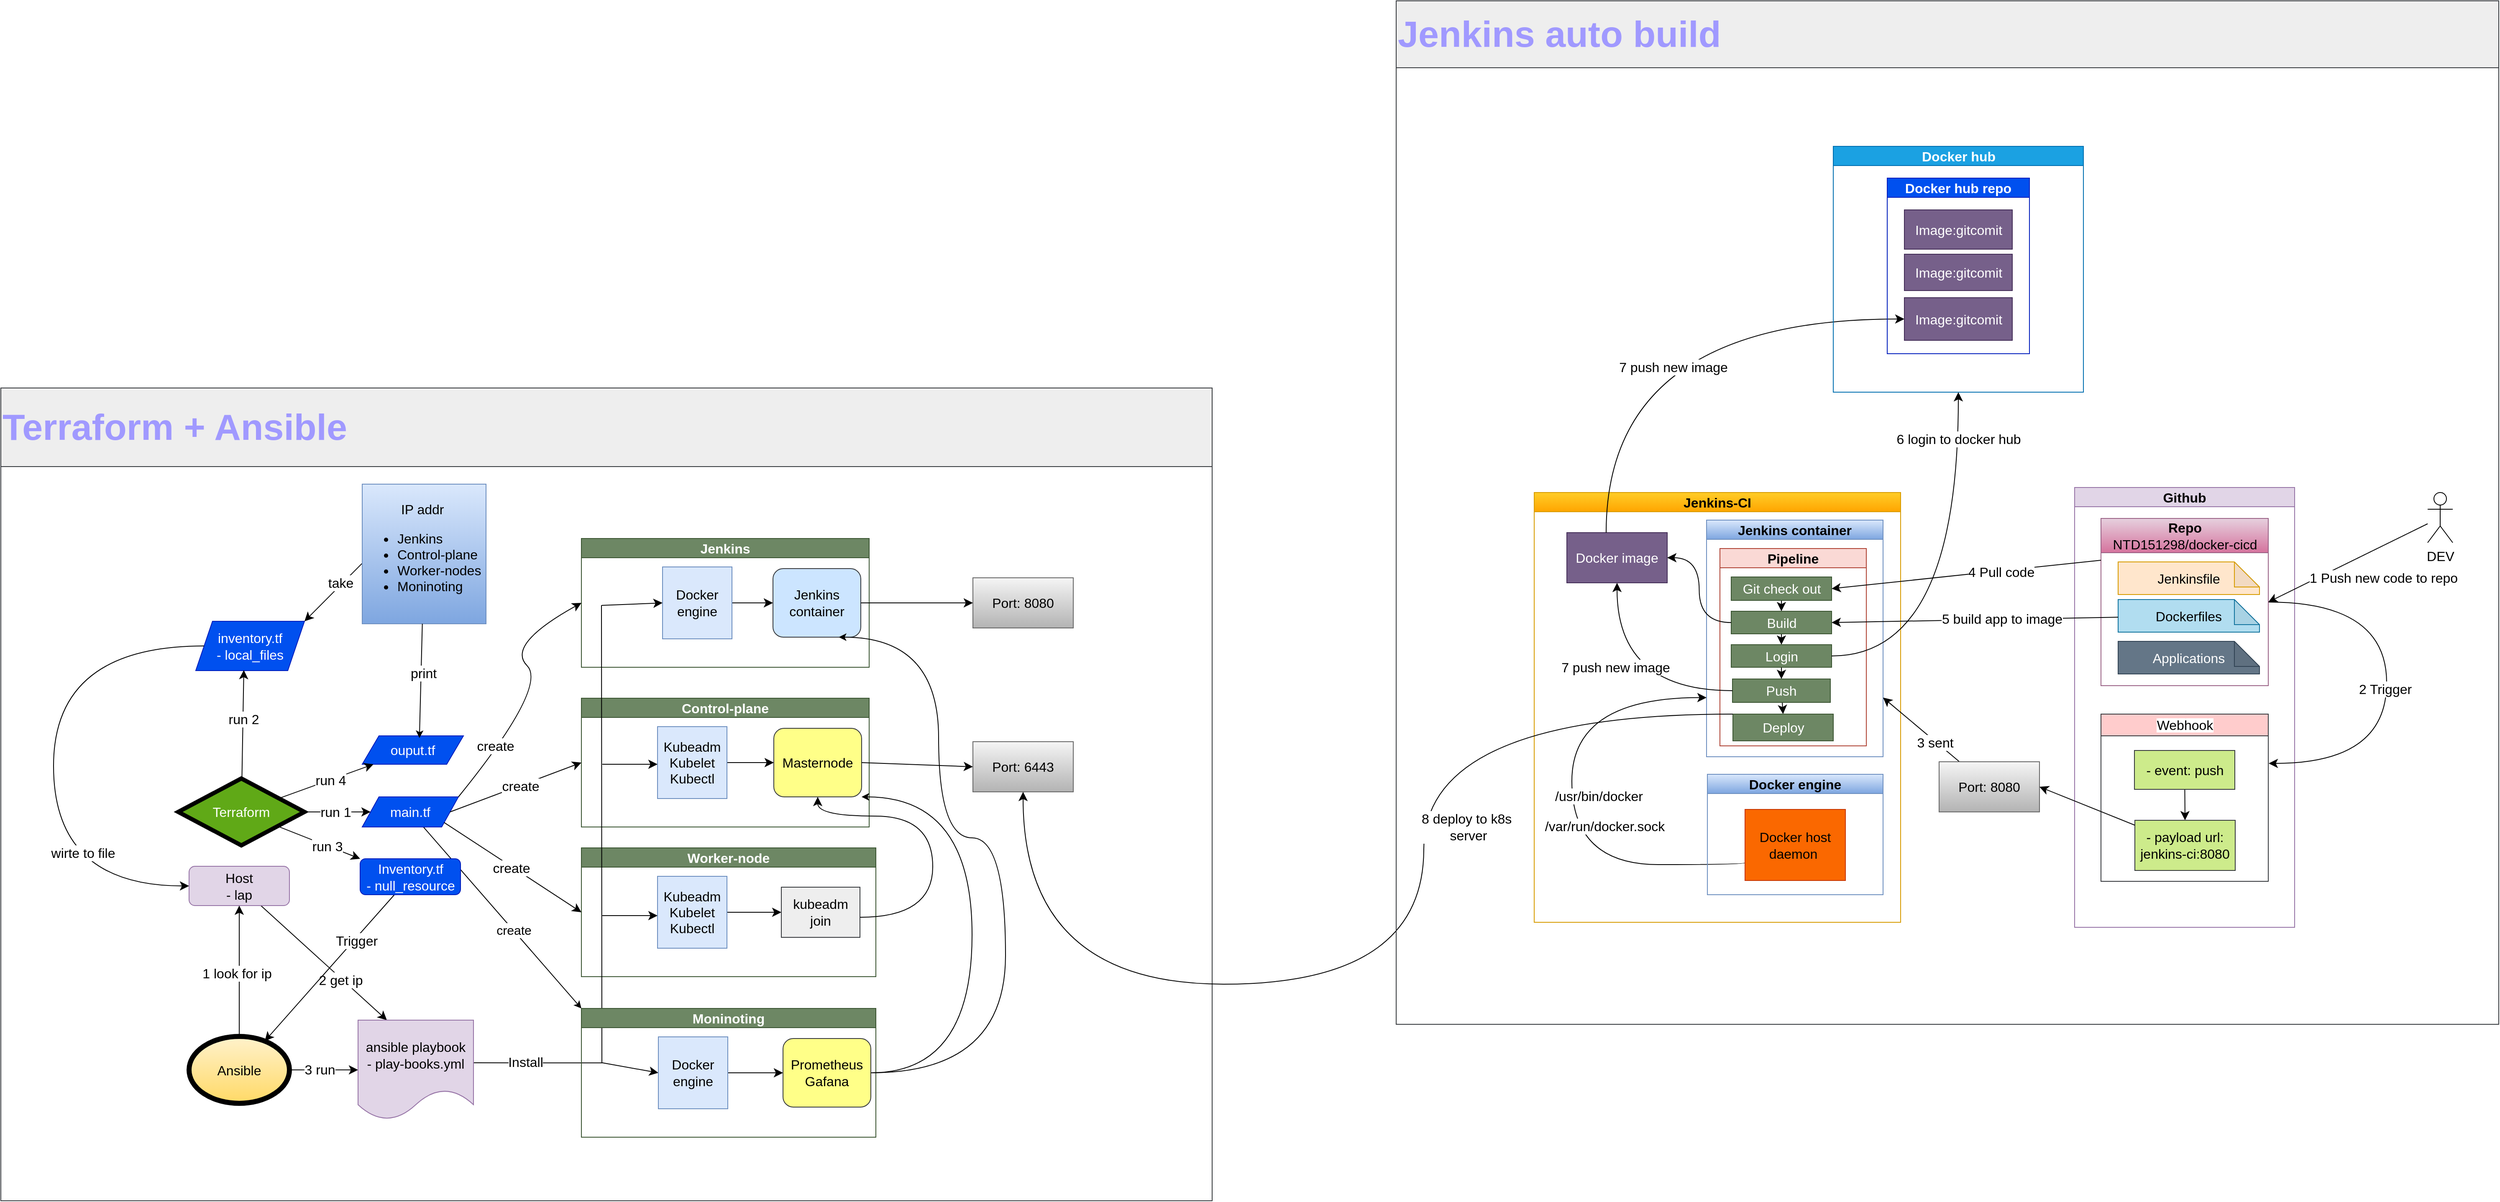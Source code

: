 <mxfile version="22.0.8" type="github">
  <diagram name="Page-1" id="xT8ze41-RCwNz_QJePFk">
    <mxGraphModel dx="2000" dy="2869" grid="0" gridSize="10" guides="1" tooltips="1" connect="1" arrows="1" fold="1" page="0" pageScale="1" pageWidth="850" pageHeight="1100" math="0" shadow="0">
      <root>
        <mxCell id="0" />
        <mxCell id="1" parent="0" />
        <mxCell id="2uOCHiN7XDiaNaDFMzxa-1" value="&lt;font color=&quot;#a099ff&quot; style=&quot;font-size: 44px;&quot;&gt;Terraform + Ansible&lt;/font&gt;" style="swimlane;whiteSpace=wrap;html=1;fontSize=16;startSize=94;align=left;fillColor=#eeeeee;strokeColor=#36393d;" parent="1" vertex="1">
          <mxGeometry x="-306" y="-1410" width="1448" height="972" as="geometry" />
        </mxCell>
        <mxCell id="2uOCHiN7XDiaNaDFMzxa-2" value="Terraform" style="rhombus;whiteSpace=wrap;html=1;fontSize=16;fillColor=#60a917;strokeColor=#000000;fontColor=#ffffff;strokeWidth=5;" parent="2uOCHiN7XDiaNaDFMzxa-1" vertex="1">
          <mxGeometry x="212" y="467" width="151" height="80" as="geometry" />
        </mxCell>
        <mxCell id="2uOCHiN7XDiaNaDFMzxa-3" value="Ansible" style="ellipse;whiteSpace=wrap;html=1;fontSize=16;fillColor=#fff2cc;strokeColor=#000000;gradientColor=#ffd966;strokeWidth=6;" parent="2uOCHiN7XDiaNaDFMzxa-1" vertex="1">
          <mxGeometry x="225" y="775.5" width="120" height="80" as="geometry" />
        </mxCell>
        <mxCell id="2uOCHiN7XDiaNaDFMzxa-4" style="rounded=0;orthogonalLoop=1;jettySize=auto;html=1;entryX=0;entryY=0;entryDx=0;entryDy=0;" parent="2uOCHiN7XDiaNaDFMzxa-1" source="2uOCHiN7XDiaNaDFMzxa-6" target="2uOCHiN7XDiaNaDFMzxa-61" edge="1">
          <mxGeometry relative="1" as="geometry" />
        </mxCell>
        <mxCell id="2uOCHiN7XDiaNaDFMzxa-5" value="&lt;font style=&quot;font-size: 15px;&quot;&gt;create&lt;/font&gt;" style="edgeLabel;html=1;align=center;verticalAlign=middle;resizable=0;points=[];" parent="2uOCHiN7XDiaNaDFMzxa-4" vertex="1" connectable="0">
          <mxGeometry x="0.136" y="1" relative="1" as="geometry">
            <mxPoint as="offset" />
          </mxGeometry>
        </mxCell>
        <mxCell id="2uOCHiN7XDiaNaDFMzxa-6" value="main.tf" style="shape=parallelogram;perimeter=parallelogramPerimeter;whiteSpace=wrap;html=1;fixedSize=1;fontSize=16;fillColor=#0050ef;fontColor=#ffffff;strokeColor=#001DBC;" parent="2uOCHiN7XDiaNaDFMzxa-1" vertex="1">
          <mxGeometry x="432" y="489" width="115" height="36" as="geometry" />
        </mxCell>
        <mxCell id="2uOCHiN7XDiaNaDFMzxa-7" value="r" style="edgeStyle=none;curved=1;rounded=0;orthogonalLoop=1;jettySize=auto;html=1;fontSize=12;startSize=8;endSize=8;" parent="2uOCHiN7XDiaNaDFMzxa-1" source="2uOCHiN7XDiaNaDFMzxa-2" target="2uOCHiN7XDiaNaDFMzxa-6" edge="1">
          <mxGeometry relative="1" as="geometry" />
        </mxCell>
        <mxCell id="2uOCHiN7XDiaNaDFMzxa-8" value="run 1" style="edgeLabel;html=1;align=center;verticalAlign=middle;resizable=0;points=[];fontSize=16;" parent="2uOCHiN7XDiaNaDFMzxa-7" vertex="1" connectable="0">
          <mxGeometry x="-0.102" relative="1" as="geometry">
            <mxPoint x="1" as="offset" />
          </mxGeometry>
        </mxCell>
        <mxCell id="2uOCHiN7XDiaNaDFMzxa-9" value="Jenkins" style="swimlane;whiteSpace=wrap;html=1;fontSize=16;fillColor=#6d8764;strokeColor=#3A5431;fontColor=#ffffff;" parent="2uOCHiN7XDiaNaDFMzxa-1" vertex="1">
          <mxGeometry x="694" y="180" width="344" height="154" as="geometry" />
        </mxCell>
        <mxCell id="2uOCHiN7XDiaNaDFMzxa-10" style="edgeStyle=none;curved=1;rounded=0;orthogonalLoop=1;jettySize=auto;html=1;entryX=0;entryY=0.5;entryDx=0;entryDy=0;fontSize=12;startSize=8;endSize=8;" parent="2uOCHiN7XDiaNaDFMzxa-9" source="2uOCHiN7XDiaNaDFMzxa-11" target="2uOCHiN7XDiaNaDFMzxa-12" edge="1">
          <mxGeometry relative="1" as="geometry" />
        </mxCell>
        <mxCell id="2uOCHiN7XDiaNaDFMzxa-11" value="Docker engine" style="rounded=0;whiteSpace=wrap;html=1;fontSize=16;fillColor=#dae8fc;strokeColor=#6c8ebf;" parent="2uOCHiN7XDiaNaDFMzxa-9" vertex="1">
          <mxGeometry x="97" y="34" width="83" height="86" as="geometry" />
        </mxCell>
        <mxCell id="2uOCHiN7XDiaNaDFMzxa-12" value="Jenkins container" style="rounded=1;whiteSpace=wrap;html=1;fontSize=16;fillColor=#cce5ff;strokeColor=#36393d;" parent="2uOCHiN7XDiaNaDFMzxa-9" vertex="1">
          <mxGeometry x="229" y="36" width="105" height="82" as="geometry" />
        </mxCell>
        <mxCell id="2uOCHiN7XDiaNaDFMzxa-13" value="" style="endArrow=classic;html=1;rounded=0;fontSize=12;startSize=8;endSize=8;curved=1;entryX=0;entryY=0.5;entryDx=0;entryDy=0;" parent="2uOCHiN7XDiaNaDFMzxa-9" target="2uOCHiN7XDiaNaDFMzxa-11" edge="1">
          <mxGeometry width="50" height="50" relative="1" as="geometry">
            <mxPoint x="24" y="80" as="sourcePoint" />
            <mxPoint x="74" y="15" as="targetPoint" />
          </mxGeometry>
        </mxCell>
        <mxCell id="2uOCHiN7XDiaNaDFMzxa-14" value="Port: 8080" style="rounded=0;whiteSpace=wrap;html=1;fontSize=16;fillColor=#f5f5f5;gradientColor=#b3b3b3;strokeColor=#666666;" parent="2uOCHiN7XDiaNaDFMzxa-1" vertex="1">
          <mxGeometry x="1162" y="227" width="120" height="60" as="geometry" />
        </mxCell>
        <mxCell id="2uOCHiN7XDiaNaDFMzxa-15" style="edgeStyle=none;curved=1;rounded=0;orthogonalLoop=1;jettySize=auto;html=1;fontSize=12;startSize=8;endSize=8;entryX=0;entryY=0.5;entryDx=0;entryDy=0;" parent="2uOCHiN7XDiaNaDFMzxa-1" source="2uOCHiN7XDiaNaDFMzxa-12" target="2uOCHiN7XDiaNaDFMzxa-14" edge="1">
          <mxGeometry relative="1" as="geometry">
            <mxPoint x="1062" y="364" as="targetPoint" />
          </mxGeometry>
        </mxCell>
        <mxCell id="2uOCHiN7XDiaNaDFMzxa-16" value="Control-plane" style="swimlane;whiteSpace=wrap;html=1;fontSize=16;fillColor=#6d8764;fontColor=#ffffff;strokeColor=#3A5431;" parent="2uOCHiN7XDiaNaDFMzxa-1" vertex="1">
          <mxGeometry x="694" y="371" width="344" height="154" as="geometry" />
        </mxCell>
        <mxCell id="2uOCHiN7XDiaNaDFMzxa-17" style="edgeStyle=none;curved=1;rounded=0;orthogonalLoop=1;jettySize=auto;html=1;entryX=0;entryY=0.5;entryDx=0;entryDy=0;fontSize=12;startSize=8;endSize=8;" parent="2uOCHiN7XDiaNaDFMzxa-16" source="2uOCHiN7XDiaNaDFMzxa-18" target="2uOCHiN7XDiaNaDFMzxa-19" edge="1">
          <mxGeometry relative="1" as="geometry" />
        </mxCell>
        <mxCell id="2uOCHiN7XDiaNaDFMzxa-18" value="Kubeadm&lt;br&gt;Kubelet&lt;br&gt;Kubectl" style="rounded=0;whiteSpace=wrap;html=1;fontSize=16;fillColor=#dae8fc;strokeColor=#6c8ebf;" parent="2uOCHiN7XDiaNaDFMzxa-16" vertex="1">
          <mxGeometry x="91" y="34" width="83" height="86" as="geometry" />
        </mxCell>
        <mxCell id="2uOCHiN7XDiaNaDFMzxa-19" value="Masternode" style="rounded=1;whiteSpace=wrap;html=1;fontSize=16;fillColor=#ffff88;strokeColor=#36393d;" parent="2uOCHiN7XDiaNaDFMzxa-16" vertex="1">
          <mxGeometry x="230" y="36" width="105" height="82" as="geometry" />
        </mxCell>
        <mxCell id="2uOCHiN7XDiaNaDFMzxa-20" value="" style="endArrow=classic;html=1;rounded=0;fontSize=12;startSize=8;endSize=8;curved=1;" parent="2uOCHiN7XDiaNaDFMzxa-16" edge="1">
          <mxGeometry width="50" height="50" relative="1" as="geometry">
            <mxPoint x="25" y="79" as="sourcePoint" />
            <mxPoint x="91" y="79" as="targetPoint" />
          </mxGeometry>
        </mxCell>
        <mxCell id="2uOCHiN7XDiaNaDFMzxa-21" style="edgeStyle=none;curved=1;rounded=0;orthogonalLoop=1;jettySize=auto;html=1;entryX=0;entryY=0.5;entryDx=0;entryDy=0;fontSize=12;startSize=8;endSize=8;exitX=1;exitY=0.5;exitDx=0;exitDy=0;" parent="2uOCHiN7XDiaNaDFMzxa-1" source="2uOCHiN7XDiaNaDFMzxa-6" target="2uOCHiN7XDiaNaDFMzxa-16" edge="1">
          <mxGeometry relative="1" as="geometry" />
        </mxCell>
        <mxCell id="2uOCHiN7XDiaNaDFMzxa-22" value="create" style="edgeLabel;html=1;align=center;verticalAlign=middle;resizable=0;points=[];fontSize=16;" parent="2uOCHiN7XDiaNaDFMzxa-21" vertex="1" connectable="0">
          <mxGeometry x="0.06" relative="1" as="geometry">
            <mxPoint as="offset" />
          </mxGeometry>
        </mxCell>
        <mxCell id="2uOCHiN7XDiaNaDFMzxa-23" value="" style="curved=1;endArrow=classic;html=1;rounded=0;fontSize=12;startSize=8;endSize=8;exitX=1;exitY=0;exitDx=0;exitDy=0;entryX=0;entryY=0.5;entryDx=0;entryDy=0;" parent="2uOCHiN7XDiaNaDFMzxa-1" source="2uOCHiN7XDiaNaDFMzxa-6" target="2uOCHiN7XDiaNaDFMzxa-9" edge="1">
          <mxGeometry width="50" height="50" relative="1" as="geometry">
            <mxPoint x="604" y="357" as="sourcePoint" />
            <mxPoint x="654" y="307" as="targetPoint" />
            <Array as="points">
              <mxPoint x="654" y="357" />
              <mxPoint x="604" y="307" />
            </Array>
          </mxGeometry>
        </mxCell>
        <mxCell id="2uOCHiN7XDiaNaDFMzxa-24" value="create" style="edgeLabel;html=1;align=center;verticalAlign=middle;resizable=0;points=[];fontSize=16;" parent="2uOCHiN7XDiaNaDFMzxa-23" vertex="1" connectable="0">
          <mxGeometry x="-0.562" y="5" relative="1" as="geometry">
            <mxPoint as="offset" />
          </mxGeometry>
        </mxCell>
        <mxCell id="2uOCHiN7XDiaNaDFMzxa-25" value="Worker-node" style="swimlane;whiteSpace=wrap;html=1;fontSize=16;fillColor=#6d8764;fontColor=#ffffff;strokeColor=#3A5431;" parent="2uOCHiN7XDiaNaDFMzxa-1" vertex="1">
          <mxGeometry x="694" y="550" width="352" height="154" as="geometry" />
        </mxCell>
        <mxCell id="2uOCHiN7XDiaNaDFMzxa-26" style="edgeStyle=none;curved=1;rounded=0;orthogonalLoop=1;jettySize=auto;html=1;entryX=0;entryY=0.5;entryDx=0;entryDy=0;fontSize=12;startSize=8;endSize=8;" parent="2uOCHiN7XDiaNaDFMzxa-25" source="2uOCHiN7XDiaNaDFMzxa-27" target="2uOCHiN7XDiaNaDFMzxa-28" edge="1">
          <mxGeometry relative="1" as="geometry">
            <mxPoint x="230" y="77.0" as="targetPoint" />
          </mxGeometry>
        </mxCell>
        <mxCell id="2uOCHiN7XDiaNaDFMzxa-27" value="Kubeadm&lt;br&gt;Kubelet&lt;br&gt;Kubectl" style="rounded=0;whiteSpace=wrap;html=1;fontSize=16;fillColor=#dae8fc;strokeColor=#6c8ebf;" parent="2uOCHiN7XDiaNaDFMzxa-25" vertex="1">
          <mxGeometry x="91" y="34" width="83" height="86" as="geometry" />
        </mxCell>
        <mxCell id="2uOCHiN7XDiaNaDFMzxa-28" value="kubeadm join" style="rounded=0;whiteSpace=wrap;html=1;fontSize=16;fillColor=#eeeeee;strokeColor=#36393d;" parent="2uOCHiN7XDiaNaDFMzxa-25" vertex="1">
          <mxGeometry x="239" y="47" width="94" height="60" as="geometry" />
        </mxCell>
        <mxCell id="2uOCHiN7XDiaNaDFMzxa-29" value="" style="endArrow=classic;html=1;rounded=0;fontSize=12;startSize=8;endSize=8;curved=1;" parent="2uOCHiN7XDiaNaDFMzxa-25" edge="1">
          <mxGeometry width="50" height="50" relative="1" as="geometry">
            <mxPoint x="25" y="81" as="sourcePoint" />
            <mxPoint x="91" y="81" as="targetPoint" />
          </mxGeometry>
        </mxCell>
        <mxCell id="2uOCHiN7XDiaNaDFMzxa-30" style="edgeStyle=none;curved=1;rounded=0;orthogonalLoop=1;jettySize=auto;html=1;exitX=1;exitY=1;exitDx=0;exitDy=0;entryX=0;entryY=0.5;entryDx=0;entryDy=0;fontSize=12;startSize=8;endSize=8;" parent="2uOCHiN7XDiaNaDFMzxa-1" source="2uOCHiN7XDiaNaDFMzxa-6" target="2uOCHiN7XDiaNaDFMzxa-25" edge="1">
          <mxGeometry relative="1" as="geometry" />
        </mxCell>
        <mxCell id="2uOCHiN7XDiaNaDFMzxa-31" value="create" style="edgeLabel;html=1;align=center;verticalAlign=middle;resizable=0;points=[];fontSize=16;" parent="2uOCHiN7XDiaNaDFMzxa-30" vertex="1" connectable="0">
          <mxGeometry x="-0.018" y="-1" relative="1" as="geometry">
            <mxPoint as="offset" />
          </mxGeometry>
        </mxCell>
        <mxCell id="2uOCHiN7XDiaNaDFMzxa-32" value="Port: 6443" style="rounded=0;whiteSpace=wrap;html=1;fontSize=16;fillColor=#f5f5f5;gradientColor=#b3b3b3;strokeColor=#666666;" parent="2uOCHiN7XDiaNaDFMzxa-1" vertex="1">
          <mxGeometry x="1162" y="423" width="120" height="60" as="geometry" />
        </mxCell>
        <mxCell id="2uOCHiN7XDiaNaDFMzxa-33" style="edgeStyle=none;curved=1;rounded=0;orthogonalLoop=1;jettySize=auto;html=1;fontSize=12;startSize=8;endSize=8;entryX=0;entryY=0.5;entryDx=0;entryDy=0;exitX=1;exitY=0.5;exitDx=0;exitDy=0;" parent="2uOCHiN7XDiaNaDFMzxa-1" source="2uOCHiN7XDiaNaDFMzxa-19" target="2uOCHiN7XDiaNaDFMzxa-32" edge="1">
          <mxGeometry relative="1" as="geometry">
            <mxPoint x="1062" y="560" as="targetPoint" />
            <mxPoint x="1044" y="453" as="sourcePoint" />
          </mxGeometry>
        </mxCell>
        <mxCell id="2uOCHiN7XDiaNaDFMzxa-34" style="edgeStyle=orthogonalEdgeStyle;rounded=0;orthogonalLoop=1;jettySize=auto;html=1;fontSize=12;startSize=8;endSize=8;curved=1;entryX=0.5;entryY=1;entryDx=0;entryDy=0;" parent="2uOCHiN7XDiaNaDFMzxa-1" source="2uOCHiN7XDiaNaDFMzxa-28" target="2uOCHiN7XDiaNaDFMzxa-19" edge="1">
          <mxGeometry relative="1" as="geometry">
            <mxPoint x="1113" y="512" as="targetPoint" />
            <Array as="points">
              <mxPoint x="1114" y="633" />
              <mxPoint x="1114" y="512" />
              <mxPoint x="976" y="512" />
            </Array>
          </mxGeometry>
        </mxCell>
        <mxCell id="2uOCHiN7XDiaNaDFMzxa-35" value="inventory.tf&lt;br&gt;- local_files" style="shape=parallelogram;perimeter=parallelogramPerimeter;whiteSpace=wrap;html=1;fixedSize=1;fontSize=16;fillColor=#0050ef;strokeColor=#001DBC;fontColor=#ffffff;" parent="2uOCHiN7XDiaNaDFMzxa-1" vertex="1">
          <mxGeometry x="233" y="279" width="130" height="59" as="geometry" />
        </mxCell>
        <mxCell id="2uOCHiN7XDiaNaDFMzxa-36" style="edgeStyle=none;curved=1;rounded=0;orthogonalLoop=1;jettySize=auto;html=1;entryX=0.442;entryY=0.989;entryDx=0;entryDy=0;entryPerimeter=0;fontSize=12;startSize=8;endSize=8;" parent="2uOCHiN7XDiaNaDFMzxa-1" source="2uOCHiN7XDiaNaDFMzxa-2" target="2uOCHiN7XDiaNaDFMzxa-35" edge="1">
          <mxGeometry relative="1" as="geometry" />
        </mxCell>
        <mxCell id="2uOCHiN7XDiaNaDFMzxa-37" value="run 2" style="edgeLabel;html=1;align=center;verticalAlign=middle;resizable=0;points=[];fontSize=16;" parent="2uOCHiN7XDiaNaDFMzxa-36" vertex="1" connectable="0">
          <mxGeometry x="0.106" relative="1" as="geometry">
            <mxPoint as="offset" />
          </mxGeometry>
        </mxCell>
        <mxCell id="2uOCHiN7XDiaNaDFMzxa-38" style="edgeStyle=none;curved=1;rounded=0;orthogonalLoop=1;jettySize=auto;html=1;entryX=1;entryY=0;entryDx=0;entryDy=0;fontSize=12;startSize=8;endSize=8;exitX=0.013;exitY=0.555;exitDx=0;exitDy=0;exitPerimeter=0;" parent="2uOCHiN7XDiaNaDFMzxa-1" source="2uOCHiN7XDiaNaDFMzxa-40" target="2uOCHiN7XDiaNaDFMzxa-35" edge="1">
          <mxGeometry relative="1" as="geometry" />
        </mxCell>
        <mxCell id="2uOCHiN7XDiaNaDFMzxa-39" value="take" style="edgeLabel;html=1;align=center;verticalAlign=middle;resizable=0;points=[];fontSize=16;" parent="2uOCHiN7XDiaNaDFMzxa-38" vertex="1" connectable="0">
          <mxGeometry x="-0.232" y="-2" relative="1" as="geometry">
            <mxPoint y="-1" as="offset" />
          </mxGeometry>
        </mxCell>
        <mxCell id="2uOCHiN7XDiaNaDFMzxa-40" value="&lt;div style=&quot;text-align: center;&quot;&gt;&lt;span style=&quot;background-color: initial;&quot;&gt;IP addr&lt;/span&gt;&lt;/div&gt;&lt;ul&gt;&lt;li&gt;&lt;span style=&quot;background-color: initial;&quot;&gt;Jenkins&lt;/span&gt;&lt;/li&gt;&lt;li&gt;&lt;span style=&quot;background-color: initial;&quot;&gt;Control-plane&lt;/span&gt;&lt;/li&gt;&lt;li&gt;&lt;span style=&quot;background-color: initial;&quot;&gt;Worker-nodes&lt;/span&gt;&lt;/li&gt;&lt;li&gt;&lt;span style=&quot;background-color: initial;&quot;&gt;Moninoting&lt;/span&gt;&lt;/li&gt;&lt;/ul&gt;" style="rounded=0;whiteSpace=wrap;html=1;fontSize=16;fillColor=#dae8fc;gradientColor=#7ea6e0;strokeColor=#6c8ebf;align=left;" parent="2uOCHiN7XDiaNaDFMzxa-1" vertex="1">
          <mxGeometry x="432" y="115" width="148" height="167" as="geometry" />
        </mxCell>
        <mxCell id="2uOCHiN7XDiaNaDFMzxa-41" style="edgeStyle=none;curved=1;rounded=0;orthogonalLoop=1;jettySize=auto;html=1;fontSize=12;startSize=8;endSize=8;entryX=0.25;entryY=0;entryDx=0;entryDy=0;" parent="2uOCHiN7XDiaNaDFMzxa-1" source="2uOCHiN7XDiaNaDFMzxa-43" target="2uOCHiN7XDiaNaDFMzxa-60" edge="1">
          <mxGeometry relative="1" as="geometry">
            <mxPoint x="458" y="702.731" as="targetPoint" />
          </mxGeometry>
        </mxCell>
        <mxCell id="2uOCHiN7XDiaNaDFMzxa-42" value="2 get ip" style="edgeLabel;html=1;align=center;verticalAlign=middle;resizable=0;points=[];fontSize=16;" parent="2uOCHiN7XDiaNaDFMzxa-41" vertex="1" connectable="0">
          <mxGeometry x="0.282" y="-2" relative="1" as="geometry">
            <mxPoint y="-1" as="offset" />
          </mxGeometry>
        </mxCell>
        <mxCell id="2uOCHiN7XDiaNaDFMzxa-43" value="Host&lt;br&gt;- lap" style="rounded=1;whiteSpace=wrap;html=1;fontSize=16;fillColor=#e1d5e7;strokeColor=#9673a6;" parent="2uOCHiN7XDiaNaDFMzxa-1" vertex="1">
          <mxGeometry x="225" y="572" width="120" height="47" as="geometry" />
        </mxCell>
        <mxCell id="2uOCHiN7XDiaNaDFMzxa-44" style="edgeStyle=none;curved=1;rounded=0;orthogonalLoop=1;jettySize=auto;html=1;entryX=0.5;entryY=1;entryDx=0;entryDy=0;fontSize=12;startSize=8;endSize=8;" parent="2uOCHiN7XDiaNaDFMzxa-1" source="2uOCHiN7XDiaNaDFMzxa-3" target="2uOCHiN7XDiaNaDFMzxa-43" edge="1">
          <mxGeometry relative="1" as="geometry" />
        </mxCell>
        <mxCell id="2uOCHiN7XDiaNaDFMzxa-45" value="1 look for ip" style="edgeLabel;html=1;align=center;verticalAlign=middle;resizable=0;points=[];fontSize=16;" parent="2uOCHiN7XDiaNaDFMzxa-44" vertex="1" connectable="0">
          <mxGeometry x="-0.031" y="3" relative="1" as="geometry">
            <mxPoint as="offset" />
          </mxGeometry>
        </mxCell>
        <mxCell id="2uOCHiN7XDiaNaDFMzxa-46" style="edgeStyle=orthogonalEdgeStyle;curved=1;rounded=0;orthogonalLoop=1;jettySize=auto;html=1;fontSize=12;startSize=8;endSize=8;entryX=0;entryY=0.5;entryDx=0;entryDy=0;" parent="2uOCHiN7XDiaNaDFMzxa-1" source="2uOCHiN7XDiaNaDFMzxa-35" target="2uOCHiN7XDiaNaDFMzxa-43" edge="1">
          <mxGeometry relative="1" as="geometry">
            <mxPoint x="63.238" y="569.524" as="targetPoint" />
            <Array as="points">
              <mxPoint x="63" y="308" />
              <mxPoint x="63" y="596" />
            </Array>
          </mxGeometry>
        </mxCell>
        <mxCell id="2uOCHiN7XDiaNaDFMzxa-47" value="wirte to file" style="edgeLabel;html=1;align=center;verticalAlign=middle;resizable=0;points=[];fontSize=16;" parent="2uOCHiN7XDiaNaDFMzxa-46" vertex="1" connectable="0">
          <mxGeometry x="0.36" y="35" relative="1" as="geometry">
            <mxPoint as="offset" />
          </mxGeometry>
        </mxCell>
        <mxCell id="2uOCHiN7XDiaNaDFMzxa-48" style="edgeStyle=none;curved=1;rounded=0;orthogonalLoop=1;jettySize=auto;html=1;fontSize=12;startSize=8;endSize=8;" parent="2uOCHiN7XDiaNaDFMzxa-1" source="2uOCHiN7XDiaNaDFMzxa-50" target="2uOCHiN7XDiaNaDFMzxa-3" edge="1">
          <mxGeometry relative="1" as="geometry" />
        </mxCell>
        <mxCell id="2uOCHiN7XDiaNaDFMzxa-49" value="Trigger" style="edgeLabel;html=1;align=center;verticalAlign=middle;resizable=0;points=[];fontSize=16;" parent="2uOCHiN7XDiaNaDFMzxa-48" vertex="1" connectable="0">
          <mxGeometry x="-0.385" y="1" relative="1" as="geometry">
            <mxPoint x="1" as="offset" />
          </mxGeometry>
        </mxCell>
        <mxCell id="2uOCHiN7XDiaNaDFMzxa-50" value="Inventory.tf&lt;br&gt;- null_resource" style="rounded=1;whiteSpace=wrap;html=1;fontSize=16;fillColor=#0050ef;fontColor=#ffffff;strokeColor=#001DBC;" parent="2uOCHiN7XDiaNaDFMzxa-1" vertex="1">
          <mxGeometry x="429.5" y="563" width="120" height="43" as="geometry" />
        </mxCell>
        <mxCell id="2uOCHiN7XDiaNaDFMzxa-51" style="edgeStyle=none;curved=1;rounded=0;orthogonalLoop=1;jettySize=auto;html=1;fontSize=12;startSize=8;endSize=8;entryX=0;entryY=0.5;entryDx=0;entryDy=0;" parent="2uOCHiN7XDiaNaDFMzxa-1" source="2uOCHiN7XDiaNaDFMzxa-3" target="2uOCHiN7XDiaNaDFMzxa-60" edge="1">
          <mxGeometry relative="1" as="geometry">
            <mxPoint x="459" y="735" as="targetPoint" />
          </mxGeometry>
        </mxCell>
        <mxCell id="2uOCHiN7XDiaNaDFMzxa-52" value="3 run" style="edgeLabel;html=1;align=center;verticalAlign=middle;resizable=0;points=[];fontSize=16;" parent="2uOCHiN7XDiaNaDFMzxa-51" vertex="1" connectable="0">
          <mxGeometry x="-0.134" y="1" relative="1" as="geometry">
            <mxPoint as="offset" />
          </mxGeometry>
        </mxCell>
        <mxCell id="2uOCHiN7XDiaNaDFMzxa-53" value="" style="endArrow=none;html=1;rounded=0;fontSize=12;exitX=1;exitY=0.429;exitDx=0;exitDy=0;exitPerimeter=0;edgeStyle=orthogonalEdgeStyle;" parent="2uOCHiN7XDiaNaDFMzxa-1" source="2uOCHiN7XDiaNaDFMzxa-60" edge="1">
          <mxGeometry width="50" height="50" relative="1" as="geometry">
            <mxPoint x="595.586" y="736.218" as="sourcePoint" />
            <mxPoint x="718" y="260" as="targetPoint" />
          </mxGeometry>
        </mxCell>
        <mxCell id="2uOCHiN7XDiaNaDFMzxa-54" value="Install" style="edgeLabel;html=1;align=center;verticalAlign=middle;resizable=0;points=[];fontSize=16;" parent="2uOCHiN7XDiaNaDFMzxa-53" vertex="1" connectable="0">
          <mxGeometry x="-0.825" y="1" relative="1" as="geometry">
            <mxPoint as="offset" />
          </mxGeometry>
        </mxCell>
        <mxCell id="2uOCHiN7XDiaNaDFMzxa-55" value="ouput.tf" style="shape=parallelogram;perimeter=parallelogramPerimeter;whiteSpace=wrap;html=1;fixedSize=1;fontSize=16;fillColor=#0050ef;fontColor=#ffffff;strokeColor=#001DBC;" parent="2uOCHiN7XDiaNaDFMzxa-1" vertex="1">
          <mxGeometry x="432" y="416" width="121" height="34" as="geometry" />
        </mxCell>
        <mxCell id="2uOCHiN7XDiaNaDFMzxa-56" style="edgeStyle=none;curved=1;rounded=0;orthogonalLoop=1;jettySize=auto;html=1;entryX=0;entryY=0;entryDx=0;entryDy=0;fontSize=12;startSize=8;endSize=8;" parent="2uOCHiN7XDiaNaDFMzxa-1" source="2uOCHiN7XDiaNaDFMzxa-2" target="2uOCHiN7XDiaNaDFMzxa-50" edge="1">
          <mxGeometry relative="1" as="geometry" />
        </mxCell>
        <mxCell id="2uOCHiN7XDiaNaDFMzxa-57" value="run 3" style="edgeLabel;html=1;align=center;verticalAlign=middle;resizable=0;points=[];fontSize=16;" parent="2uOCHiN7XDiaNaDFMzxa-56" vertex="1" connectable="0">
          <mxGeometry x="0.199" relative="1" as="geometry">
            <mxPoint as="offset" />
          </mxGeometry>
        </mxCell>
        <mxCell id="2uOCHiN7XDiaNaDFMzxa-58" style="edgeStyle=none;curved=1;rounded=0;orthogonalLoop=1;jettySize=auto;html=1;fontSize=12;startSize=8;endSize=8;" parent="2uOCHiN7XDiaNaDFMzxa-1" source="2uOCHiN7XDiaNaDFMzxa-2" target="2uOCHiN7XDiaNaDFMzxa-55" edge="1">
          <mxGeometry relative="1" as="geometry" />
        </mxCell>
        <mxCell id="2uOCHiN7XDiaNaDFMzxa-59" value="run 4" style="edgeLabel;html=1;align=center;verticalAlign=middle;resizable=0;points=[];fontSize=16;" parent="2uOCHiN7XDiaNaDFMzxa-58" vertex="1" connectable="0">
          <mxGeometry x="0.084" relative="1" as="geometry">
            <mxPoint as="offset" />
          </mxGeometry>
        </mxCell>
        <mxCell id="2uOCHiN7XDiaNaDFMzxa-60" value="ansible playbook&lt;br&gt;- play-books.yml" style="shape=document;whiteSpace=wrap;html=1;boundedLbl=1;fontSize=16;fillColor=#e1d5e7;strokeColor=#9673a6;" parent="2uOCHiN7XDiaNaDFMzxa-1" vertex="1">
          <mxGeometry x="427" y="756" width="138" height="119" as="geometry" />
        </mxCell>
        <mxCell id="2uOCHiN7XDiaNaDFMzxa-61" value="Moninoting" style="swimlane;whiteSpace=wrap;html=1;fontSize=16;fillColor=#6d8764;fontColor=#ffffff;strokeColor=#3A5431;" parent="2uOCHiN7XDiaNaDFMzxa-1" vertex="1">
          <mxGeometry x="694" y="742" width="352" height="154" as="geometry" />
        </mxCell>
        <mxCell id="2uOCHiN7XDiaNaDFMzxa-62" style="edgeStyle=none;curved=1;rounded=0;orthogonalLoop=1;jettySize=auto;html=1;entryX=0;entryY=0.5;entryDx=0;entryDy=0;fontSize=12;startSize=8;endSize=8;exitX=1;exitY=0.5;exitDx=0;exitDy=0;" parent="2uOCHiN7XDiaNaDFMzxa-61" source="2uOCHiN7XDiaNaDFMzxa-64" target="2uOCHiN7XDiaNaDFMzxa-65" edge="1">
          <mxGeometry relative="1" as="geometry">
            <mxPoint x="239" y="77" as="targetPoint" />
            <mxPoint x="174" y="77" as="sourcePoint" />
          </mxGeometry>
        </mxCell>
        <mxCell id="2uOCHiN7XDiaNaDFMzxa-63" value="" style="endArrow=classic;html=1;rounded=0;fontSize=12;startSize=8;endSize=8;curved=1;entryX=0;entryY=0.5;entryDx=0;entryDy=0;" parent="2uOCHiN7XDiaNaDFMzxa-61" target="2uOCHiN7XDiaNaDFMzxa-64" edge="1">
          <mxGeometry width="50" height="50" relative="1" as="geometry">
            <mxPoint x="25" y="65" as="sourcePoint" />
            <mxPoint x="91" y="81" as="targetPoint" />
          </mxGeometry>
        </mxCell>
        <mxCell id="2uOCHiN7XDiaNaDFMzxa-64" value="Docker engine" style="rounded=0;whiteSpace=wrap;html=1;fontSize=16;fillColor=#dae8fc;strokeColor=#6c8ebf;" parent="2uOCHiN7XDiaNaDFMzxa-61" vertex="1">
          <mxGeometry x="92" y="34" width="83" height="86" as="geometry" />
        </mxCell>
        <mxCell id="2uOCHiN7XDiaNaDFMzxa-65" value="Prometheus&lt;br&gt;Gafana" style="rounded=1;whiteSpace=wrap;html=1;fontSize=16;fillColor=#ffff88;strokeColor=#36393d;" parent="2uOCHiN7XDiaNaDFMzxa-61" vertex="1">
          <mxGeometry x="241" y="36" width="105" height="82" as="geometry" />
        </mxCell>
        <mxCell id="2uOCHiN7XDiaNaDFMzxa-66" style="rounded=0;orthogonalLoop=1;jettySize=auto;html=1;entryX=0.565;entryY=0.076;entryDx=0;entryDy=0;entryPerimeter=0;" parent="2uOCHiN7XDiaNaDFMzxa-1" source="2uOCHiN7XDiaNaDFMzxa-40" target="2uOCHiN7XDiaNaDFMzxa-55" edge="1">
          <mxGeometry relative="1" as="geometry" />
        </mxCell>
        <mxCell id="2uOCHiN7XDiaNaDFMzxa-67" value="&lt;font style=&quot;font-size: 16px;&quot;&gt;print&lt;/font&gt;" style="edgeLabel;html=1;align=center;verticalAlign=middle;resizable=0;points=[];" parent="2uOCHiN7XDiaNaDFMzxa-66" vertex="1" connectable="0">
          <mxGeometry x="-0.154" y="2" relative="1" as="geometry">
            <mxPoint y="1" as="offset" />
          </mxGeometry>
        </mxCell>
        <mxCell id="Iu7JC2Nes1dZg79C4dPf-1" style="edgeStyle=orthogonalEdgeStyle;rounded=0;orthogonalLoop=1;jettySize=auto;html=1;entryX=1;entryY=1;entryDx=0;entryDy=0;curved=1;" edge="1" parent="2uOCHiN7XDiaNaDFMzxa-1" source="2uOCHiN7XDiaNaDFMzxa-65" target="2uOCHiN7XDiaNaDFMzxa-19">
          <mxGeometry relative="1" as="geometry">
            <Array as="points">
              <mxPoint x="1161" y="819" />
              <mxPoint x="1161" y="489" />
            </Array>
          </mxGeometry>
        </mxCell>
        <mxCell id="Iu7JC2Nes1dZg79C4dPf-2" style="edgeStyle=orthogonalEdgeStyle;rounded=0;orthogonalLoop=1;jettySize=auto;html=1;entryX=0.75;entryY=1;entryDx=0;entryDy=0;curved=1;" edge="1" parent="2uOCHiN7XDiaNaDFMzxa-1" source="2uOCHiN7XDiaNaDFMzxa-65" target="2uOCHiN7XDiaNaDFMzxa-12">
          <mxGeometry relative="1" as="geometry">
            <Array as="points">
              <mxPoint x="1201" y="819" />
              <mxPoint x="1201" y="538" />
              <mxPoint x="1121" y="538" />
              <mxPoint x="1121" y="298" />
            </Array>
          </mxGeometry>
        </mxCell>
        <mxCell id="2uOCHiN7XDiaNaDFMzxa-69" value="Github" style="swimlane;whiteSpace=wrap;html=1;fontSize=16;fillColor=#e1d5e7;strokeColor=#9673a6;" parent="1" vertex="1">
          <mxGeometry x="2173" y="-1291" width="263" height="526" as="geometry" />
        </mxCell>
        <mxCell id="2uOCHiN7XDiaNaDFMzxa-70" style="edgeStyle=orthogonalEdgeStyle;curved=1;rounded=0;orthogonalLoop=1;jettySize=auto;html=1;fontSize=12;startSize=8;endSize=8;" parent="2uOCHiN7XDiaNaDFMzxa-69" source="2uOCHiN7XDiaNaDFMzxa-72" edge="1">
          <mxGeometry relative="1" as="geometry">
            <mxPoint x="232" y="330" as="targetPoint" />
            <Array as="points">
              <mxPoint x="373" y="137" />
              <mxPoint x="373" y="330" />
              <mxPoint x="232" y="330" />
            </Array>
          </mxGeometry>
        </mxCell>
        <mxCell id="2uOCHiN7XDiaNaDFMzxa-71" value="2 Trigger" style="edgeLabel;html=1;align=center;verticalAlign=middle;resizable=0;points=[];fontSize=16;" parent="2uOCHiN7XDiaNaDFMzxa-70" vertex="1" connectable="0">
          <mxGeometry x="0.033" y="-2" relative="1" as="geometry">
            <mxPoint as="offset" />
          </mxGeometry>
        </mxCell>
        <mxCell id="2uOCHiN7XDiaNaDFMzxa-72" value="Repo&lt;br style=&quot;border-color: var(--border-color); font-weight: 400;&quot;&gt;&lt;span style=&quot;font-weight: 400;&quot;&gt;NTD151298/docker-cicd&lt;/span&gt;" style="swimlane;whiteSpace=wrap;html=1;fontSize=16;startSize=41;fillColor=#e6d0de;gradientColor=#d5739d;strokeColor=#996185;" parent="2uOCHiN7XDiaNaDFMzxa-69" vertex="1">
          <mxGeometry x="31.5" y="37" width="200" height="200" as="geometry" />
        </mxCell>
        <mxCell id="2uOCHiN7XDiaNaDFMzxa-73" value="Jenkinsfile" style="shape=note;whiteSpace=wrap;html=1;backgroundOutline=1;darkOpacity=0.05;fontSize=16;fillColor=#ffe6cc;strokeColor=#d79b00;" parent="2uOCHiN7XDiaNaDFMzxa-72" vertex="1">
          <mxGeometry x="20.5" y="52" width="169" height="39" as="geometry" />
        </mxCell>
        <mxCell id="2uOCHiN7XDiaNaDFMzxa-74" value="Dockerfiles" style="shape=note;whiteSpace=wrap;html=1;backgroundOutline=1;darkOpacity=0.05;fontSize=16;fillColor=#b1ddf0;strokeColor=#10739e;" parent="2uOCHiN7XDiaNaDFMzxa-72" vertex="1">
          <mxGeometry x="20.5" y="97" width="169" height="39" as="geometry" />
        </mxCell>
        <mxCell id="2uOCHiN7XDiaNaDFMzxa-75" value="Applications" style="shape=note;whiteSpace=wrap;html=1;backgroundOutline=1;darkOpacity=0.05;fontSize=16;fillColor=#647687;fontColor=#ffffff;strokeColor=#314354;" parent="2uOCHiN7XDiaNaDFMzxa-72" vertex="1">
          <mxGeometry x="20.5" y="147" width="169" height="39" as="geometry" />
        </mxCell>
        <mxCell id="2uOCHiN7XDiaNaDFMzxa-76" value="&lt;span style=&quot;color: rgb(0, 0, 0); font-family: Helvetica; font-size: 16px; font-style: normal; font-variant-ligatures: normal; font-variant-caps: normal; font-weight: 400; letter-spacing: normal; orphans: 2; text-align: center; text-indent: 0px; text-transform: none; widows: 2; word-spacing: 0px; -webkit-text-stroke-width: 0px; background-color: rgb(255, 255, 255); text-decoration-thickness: initial; text-decoration-style: initial; text-decoration-color: initial; float: none; display: inline !important;&quot;&gt;Webhook&lt;/span&gt;" style="swimlane;whiteSpace=wrap;html=1;fontSize=16;startSize=26;fillColor=#ffcccc;strokeColor=#36393d;" parent="2uOCHiN7XDiaNaDFMzxa-69" vertex="1">
          <mxGeometry x="31.5" y="271" width="200" height="200" as="geometry" />
        </mxCell>
        <mxCell id="2uOCHiN7XDiaNaDFMzxa-77" style="edgeStyle=none;curved=1;rounded=0;orthogonalLoop=1;jettySize=auto;html=1;entryX=0.5;entryY=0;entryDx=0;entryDy=0;fontSize=12;startSize=8;endSize=8;" parent="2uOCHiN7XDiaNaDFMzxa-76" source="2uOCHiN7XDiaNaDFMzxa-78" target="2uOCHiN7XDiaNaDFMzxa-79" edge="1">
          <mxGeometry relative="1" as="geometry" />
        </mxCell>
        <mxCell id="2uOCHiN7XDiaNaDFMzxa-78" value="- event: push&lt;br style=&quot;border-color: var(--border-color);&quot;&gt;" style="rounded=0;whiteSpace=wrap;html=1;fontSize=16;fillColor=#cdeb8b;strokeColor=#36393d;" parent="2uOCHiN7XDiaNaDFMzxa-76" vertex="1">
          <mxGeometry x="40" y="43.5" width="120" height="46.5" as="geometry" />
        </mxCell>
        <mxCell id="2uOCHiN7XDiaNaDFMzxa-79" value="- payload url:&lt;br style=&quot;border-color: var(--border-color);&quot;&gt;jenkins-ci:8080" style="rounded=0;whiteSpace=wrap;html=1;fontSize=16;fillColor=#cdeb8b;strokeColor=#36393d;" parent="2uOCHiN7XDiaNaDFMzxa-76" vertex="1">
          <mxGeometry x="40.5" y="127" width="120" height="60" as="geometry" />
        </mxCell>
        <mxCell id="2uOCHiN7XDiaNaDFMzxa-80" value="Jenkins-CI" style="swimlane;whiteSpace=wrap;html=1;fontSize=16;fillColor=#ffcd28;strokeColor=#d79b00;gradientColor=#ffa500;" parent="1" vertex="1">
          <mxGeometry x="1527" y="-1285" width="438" height="514" as="geometry" />
        </mxCell>
        <mxCell id="2uOCHiN7XDiaNaDFMzxa-81" value="Jenkins container" style="swimlane;whiteSpace=wrap;html=1;fontSize=16;fillColor=#dae8fc;gradientColor=#7ea6e0;strokeColor=#6c8ebf;" parent="2uOCHiN7XDiaNaDFMzxa-80" vertex="1">
          <mxGeometry x="206" y="33" width="211" height="283" as="geometry" />
        </mxCell>
        <mxCell id="2uOCHiN7XDiaNaDFMzxa-82" value="Pipeline" style="swimlane;whiteSpace=wrap;html=1;fontSize=16;fillColor=#fad9d5;strokeColor=#ae4132;" parent="2uOCHiN7XDiaNaDFMzxa-81" vertex="1">
          <mxGeometry x="16" y="34" width="175" height="236" as="geometry" />
        </mxCell>
        <mxCell id="2uOCHiN7XDiaNaDFMzxa-83" style="edgeStyle=none;curved=1;rounded=0;orthogonalLoop=1;jettySize=auto;html=1;entryX=0.5;entryY=0;entryDx=0;entryDy=0;fontSize=12;startSize=8;endSize=8;" parent="2uOCHiN7XDiaNaDFMzxa-82" source="2uOCHiN7XDiaNaDFMzxa-84" target="2uOCHiN7XDiaNaDFMzxa-86" edge="1">
          <mxGeometry relative="1" as="geometry" />
        </mxCell>
        <mxCell id="2uOCHiN7XDiaNaDFMzxa-84" value="Git check out" style="rounded=0;whiteSpace=wrap;html=1;fontSize=16;fillColor=#6d8764;fontColor=#ffffff;strokeColor=#3A5431;" parent="2uOCHiN7XDiaNaDFMzxa-82" vertex="1">
          <mxGeometry x="13.5" y="34" width="120" height="28" as="geometry" />
        </mxCell>
        <mxCell id="2uOCHiN7XDiaNaDFMzxa-85" style="edgeStyle=none;curved=1;rounded=0;orthogonalLoop=1;jettySize=auto;html=1;entryX=0.5;entryY=0;entryDx=0;entryDy=0;fontSize=12;startSize=8;endSize=8;" parent="2uOCHiN7XDiaNaDFMzxa-82" source="2uOCHiN7XDiaNaDFMzxa-86" target="2uOCHiN7XDiaNaDFMzxa-88" edge="1">
          <mxGeometry relative="1" as="geometry" />
        </mxCell>
        <mxCell id="2uOCHiN7XDiaNaDFMzxa-86" value="Build" style="rounded=0;whiteSpace=wrap;html=1;fontSize=16;fillColor=#6d8764;fontColor=#ffffff;strokeColor=#3A5431;" parent="2uOCHiN7XDiaNaDFMzxa-82" vertex="1">
          <mxGeometry x="13.5" y="75" width="120" height="27" as="geometry" />
        </mxCell>
        <mxCell id="2uOCHiN7XDiaNaDFMzxa-87" style="edgeStyle=none;curved=1;rounded=0;orthogonalLoop=1;jettySize=auto;html=1;entryX=0.5;entryY=0;entryDx=0;entryDy=0;fontSize=12;startSize=8;endSize=8;" parent="2uOCHiN7XDiaNaDFMzxa-82" source="2uOCHiN7XDiaNaDFMzxa-88" target="2uOCHiN7XDiaNaDFMzxa-90" edge="1">
          <mxGeometry relative="1" as="geometry" />
        </mxCell>
        <mxCell id="2uOCHiN7XDiaNaDFMzxa-88" value="Login" style="rounded=0;whiteSpace=wrap;html=1;fontSize=16;fillColor=#6d8764;fontColor=#ffffff;strokeColor=#3A5431;" parent="2uOCHiN7XDiaNaDFMzxa-82" vertex="1">
          <mxGeometry x="13.5" y="115" width="120" height="27" as="geometry" />
        </mxCell>
        <mxCell id="2uOCHiN7XDiaNaDFMzxa-89" style="edgeStyle=none;curved=1;rounded=0;orthogonalLoop=1;jettySize=auto;html=1;entryX=0.5;entryY=0;entryDx=0;entryDy=0;fontSize=12;startSize=8;endSize=8;" parent="2uOCHiN7XDiaNaDFMzxa-82" source="2uOCHiN7XDiaNaDFMzxa-90" target="2uOCHiN7XDiaNaDFMzxa-91" edge="1">
          <mxGeometry relative="1" as="geometry" />
        </mxCell>
        <mxCell id="2uOCHiN7XDiaNaDFMzxa-90" value="Push" style="rounded=0;whiteSpace=wrap;html=1;fontSize=16;fillColor=#6d8764;fontColor=#ffffff;strokeColor=#3A5431;" parent="2uOCHiN7XDiaNaDFMzxa-82" vertex="1">
          <mxGeometry x="15" y="156" width="117" height="28" as="geometry" />
        </mxCell>
        <mxCell id="2uOCHiN7XDiaNaDFMzxa-91" value="Deploy" style="rounded=0;whiteSpace=wrap;html=1;fontSize=16;fillColor=#6d8764;fontColor=#ffffff;strokeColor=#3A5431;" parent="2uOCHiN7XDiaNaDFMzxa-82" vertex="1">
          <mxGeometry x="15.5" y="198" width="120" height="32" as="geometry" />
        </mxCell>
        <mxCell id="2uOCHiN7XDiaNaDFMzxa-92" style="edgeStyle=orthogonalEdgeStyle;curved=1;rounded=0;orthogonalLoop=1;jettySize=auto;html=1;fontSize=12;startSize=8;endSize=8;entryX=0;entryY=0.75;entryDx=0;entryDy=0;exitX=0;exitY=0.75;exitDx=0;exitDy=0;" parent="2uOCHiN7XDiaNaDFMzxa-80" source="2uOCHiN7XDiaNaDFMzxa-96" target="2uOCHiN7XDiaNaDFMzxa-81" edge="1">
          <mxGeometry relative="1" as="geometry">
            <mxPoint x="109" y="240" as="targetPoint" />
            <Array as="points">
              <mxPoint x="252" y="445" />
              <mxPoint x="45" y="445" />
              <mxPoint x="45" y="245" />
            </Array>
          </mxGeometry>
        </mxCell>
        <mxCell id="2uOCHiN7XDiaNaDFMzxa-93" value="/usr/bin/docker" style="edgeLabel;html=1;align=center;verticalAlign=middle;resizable=0;points=[];fontSize=16;" parent="2uOCHiN7XDiaNaDFMzxa-92" vertex="1" connectable="0">
          <mxGeometry x="0.058" y="-2" relative="1" as="geometry">
            <mxPoint x="30" y="10" as="offset" />
          </mxGeometry>
        </mxCell>
        <mxCell id="2uOCHiN7XDiaNaDFMzxa-94" value="/var/run/docker.sock" style="edgeLabel;html=1;align=center;verticalAlign=middle;resizable=0;points=[];fontSize=16;rotation=0;" parent="2uOCHiN7XDiaNaDFMzxa-92" vertex="1" connectable="0">
          <mxGeometry x="-0.099" y="-2" relative="1" as="geometry">
            <mxPoint x="37" y="1" as="offset" />
          </mxGeometry>
        </mxCell>
        <mxCell id="2uOCHiN7XDiaNaDFMzxa-95" value="Docker engine" style="swimlane;whiteSpace=wrap;html=1;fontSize=16;fillColor=#dae8fc;gradientColor=#7ea6e0;strokeColor=#6c8ebf;" parent="2uOCHiN7XDiaNaDFMzxa-80" vertex="1">
          <mxGeometry x="207" y="337" width="210" height="144" as="geometry" />
        </mxCell>
        <mxCell id="2uOCHiN7XDiaNaDFMzxa-96" value="Docker host daemon&amp;nbsp;" style="rounded=0;whiteSpace=wrap;html=1;fontSize=16;fillColor=#fa6800;fontColor=#000000;strokeColor=#C73500;" parent="2uOCHiN7XDiaNaDFMzxa-95" vertex="1">
          <mxGeometry x="45" y="42" width="120" height="85" as="geometry" />
        </mxCell>
        <mxCell id="2uOCHiN7XDiaNaDFMzxa-97" value="Docker image" style="rounded=0;whiteSpace=wrap;html=1;fontSize=16;fillColor=#76608a;fontColor=#ffffff;strokeColor=#432D57;" parent="2uOCHiN7XDiaNaDFMzxa-80" vertex="1">
          <mxGeometry x="39" y="48" width="120" height="60" as="geometry" />
        </mxCell>
        <mxCell id="2uOCHiN7XDiaNaDFMzxa-98" style="edgeStyle=orthogonalEdgeStyle;curved=1;rounded=0;orthogonalLoop=1;jettySize=auto;html=1;entryX=1;entryY=0.5;entryDx=0;entryDy=0;fontSize=12;startSize=8;endSize=8;" parent="2uOCHiN7XDiaNaDFMzxa-80" source="2uOCHiN7XDiaNaDFMzxa-86" target="2uOCHiN7XDiaNaDFMzxa-97" edge="1">
          <mxGeometry relative="1" as="geometry" />
        </mxCell>
        <mxCell id="2uOCHiN7XDiaNaDFMzxa-99" style="edgeStyle=orthogonalEdgeStyle;curved=1;rounded=0;orthogonalLoop=1;jettySize=auto;html=1;fontSize=12;startSize=8;endSize=8;entryX=0.5;entryY=1;entryDx=0;entryDy=0;" parent="2uOCHiN7XDiaNaDFMzxa-80" source="2uOCHiN7XDiaNaDFMzxa-90" target="2uOCHiN7XDiaNaDFMzxa-97" edge="1">
          <mxGeometry relative="1" as="geometry">
            <mxPoint x="82.778" y="172.444" as="targetPoint" />
          </mxGeometry>
        </mxCell>
        <mxCell id="2uOCHiN7XDiaNaDFMzxa-100" value="7 push new image" style="edgeLabel;html=1;align=center;verticalAlign=middle;resizable=0;points=[];fontSize=16;" parent="2uOCHiN7XDiaNaDFMzxa-99" vertex="1" connectable="0">
          <mxGeometry x="-0.136" y="-29" relative="1" as="geometry">
            <mxPoint x="-25" y="1" as="offset" />
          </mxGeometry>
        </mxCell>
        <mxCell id="2uOCHiN7XDiaNaDFMzxa-101" style="edgeStyle=orthogonalEdgeStyle;curved=1;rounded=0;orthogonalLoop=1;jettySize=auto;html=1;fontSize=12;startSize=8;endSize=8;entryX=0.5;entryY=1;entryDx=0;entryDy=0;" parent="1" source="2uOCHiN7XDiaNaDFMzxa-88" target="2uOCHiN7XDiaNaDFMzxa-119" edge="1">
          <mxGeometry relative="1" as="geometry">
            <mxPoint x="2064" y="-1396" as="targetPoint" />
          </mxGeometry>
        </mxCell>
        <mxCell id="2uOCHiN7XDiaNaDFMzxa-102" value="6 login to docker hub" style="edgeLabel;html=1;align=center;verticalAlign=middle;resizable=0;points=[];fontSize=16;" parent="2uOCHiN7XDiaNaDFMzxa-101" vertex="1" connectable="0">
          <mxGeometry x="0.43" y="12" relative="1" as="geometry">
            <mxPoint x="12" y="-77" as="offset" />
          </mxGeometry>
        </mxCell>
        <mxCell id="2uOCHiN7XDiaNaDFMzxa-103" style="edgeStyle=orthogonalEdgeStyle;curved=1;rounded=0;orthogonalLoop=1;jettySize=auto;html=1;fontSize=12;startSize=8;endSize=8;entryX=0.5;entryY=1;entryDx=0;entryDy=0;" parent="1" source="2uOCHiN7XDiaNaDFMzxa-91" target="2uOCHiN7XDiaNaDFMzxa-32" edge="1">
          <mxGeometry relative="1" as="geometry">
            <mxPoint x="1365" y="-721" as="targetPoint" />
            <Array as="points">
              <mxPoint x="1395" y="-1020" />
              <mxPoint x="1395" y="-697" />
              <mxPoint x="916" y="-697" />
            </Array>
          </mxGeometry>
        </mxCell>
        <mxCell id="2uOCHiN7XDiaNaDFMzxa-104" value="8 deploy to k8s&amp;nbsp;&lt;br&gt;server" style="edgeLabel;html=1;align=center;verticalAlign=middle;resizable=0;points=[];fontSize=16;" parent="2uOCHiN7XDiaNaDFMzxa-103" vertex="1" connectable="0">
          <mxGeometry x="-0.279" y="53" relative="1" as="geometry">
            <mxPoint y="-1" as="offset" />
          </mxGeometry>
        </mxCell>
        <mxCell id="2uOCHiN7XDiaNaDFMzxa-105" style="edgeStyle=none;curved=1;rounded=0;orthogonalLoop=1;jettySize=auto;html=1;entryX=1;entryY=0.5;entryDx=0;entryDy=0;fontSize=12;startSize=8;endSize=8;" parent="1" source="2uOCHiN7XDiaNaDFMzxa-74" target="2uOCHiN7XDiaNaDFMzxa-86" edge="1">
          <mxGeometry relative="1" as="geometry" />
        </mxCell>
        <mxCell id="2uOCHiN7XDiaNaDFMzxa-106" value="5 build app to image" style="edgeLabel;html=1;align=center;verticalAlign=middle;resizable=0;points=[];fontSize=16;" parent="2uOCHiN7XDiaNaDFMzxa-105" vertex="1" connectable="0">
          <mxGeometry x="-0.076" relative="1" as="geometry">
            <mxPoint x="19" y="-1" as="offset" />
          </mxGeometry>
        </mxCell>
        <mxCell id="2uOCHiN7XDiaNaDFMzxa-107" style="edgeStyle=orthogonalEdgeStyle;curved=1;rounded=0;orthogonalLoop=1;jettySize=auto;html=1;entryX=0;entryY=0.5;entryDx=0;entryDy=0;fontSize=12;startSize=8;endSize=8;" parent="1" source="2uOCHiN7XDiaNaDFMzxa-97" target="2uOCHiN7XDiaNaDFMzxa-121" edge="1">
          <mxGeometry relative="1" as="geometry">
            <Array as="points">
              <mxPoint x="1613" y="-1493" />
            </Array>
          </mxGeometry>
        </mxCell>
        <mxCell id="2uOCHiN7XDiaNaDFMzxa-108" value="7 push new image" style="edgeLabel;html=1;align=center;verticalAlign=middle;resizable=0;points=[];fontSize=16;" parent="2uOCHiN7XDiaNaDFMzxa-107" vertex="1" connectable="0">
          <mxGeometry x="0.094" y="-57" relative="1" as="geometry">
            <mxPoint as="offset" />
          </mxGeometry>
        </mxCell>
        <mxCell id="2uOCHiN7XDiaNaDFMzxa-109" style="edgeStyle=none;curved=1;rounded=0;orthogonalLoop=1;jettySize=auto;html=1;entryX=1;entryY=0.5;entryDx=0;entryDy=0;fontSize=12;startSize=8;endSize=8;exitX=0;exitY=0.25;exitDx=0;exitDy=0;" parent="1" source="2uOCHiN7XDiaNaDFMzxa-72" target="2uOCHiN7XDiaNaDFMzxa-84" edge="1">
          <mxGeometry relative="1" as="geometry" />
        </mxCell>
        <mxCell id="2uOCHiN7XDiaNaDFMzxa-110" value="4 Pull code" style="edgeLabel;html=1;align=center;verticalAlign=middle;resizable=0;points=[];fontSize=16;" parent="2uOCHiN7XDiaNaDFMzxa-109" vertex="1" connectable="0">
          <mxGeometry x="-0.254" y="1" relative="1" as="geometry">
            <mxPoint as="offset" />
          </mxGeometry>
        </mxCell>
        <mxCell id="2uOCHiN7XDiaNaDFMzxa-111" style="edgeStyle=none;curved=1;rounded=0;orthogonalLoop=1;jettySize=auto;html=1;entryX=1;entryY=0.5;entryDx=0;entryDy=0;fontSize=12;startSize=8;endSize=8;" parent="1" source="2uOCHiN7XDiaNaDFMzxa-113" target="2uOCHiN7XDiaNaDFMzxa-72" edge="1">
          <mxGeometry relative="1" as="geometry" />
        </mxCell>
        <mxCell id="2uOCHiN7XDiaNaDFMzxa-112" value="1 Push new code to repo" style="edgeLabel;html=1;align=center;verticalAlign=middle;resizable=0;points=[];fontSize=16;" parent="2uOCHiN7XDiaNaDFMzxa-111" vertex="1" connectable="0">
          <mxGeometry x="0.168" y="-2" relative="1" as="geometry">
            <mxPoint x="59" y="11" as="offset" />
          </mxGeometry>
        </mxCell>
        <mxCell id="2uOCHiN7XDiaNaDFMzxa-113" value="DEV" style="shape=umlActor;verticalLabelPosition=bottom;verticalAlign=top;html=1;outlineConnect=0;fontSize=16;" parent="1" vertex="1">
          <mxGeometry x="2595" y="-1285" width="30" height="60" as="geometry" />
        </mxCell>
        <mxCell id="2uOCHiN7XDiaNaDFMzxa-114" style="edgeStyle=none;curved=1;rounded=0;orthogonalLoop=1;jettySize=auto;html=1;entryX=1;entryY=0.75;entryDx=0;entryDy=0;fontSize=12;startSize=8;endSize=8;" parent="1" source="2uOCHiN7XDiaNaDFMzxa-116" target="2uOCHiN7XDiaNaDFMzxa-81" edge="1">
          <mxGeometry relative="1" as="geometry" />
        </mxCell>
        <mxCell id="2uOCHiN7XDiaNaDFMzxa-115" value="3 sent" style="edgeLabel;html=1;align=center;verticalAlign=middle;resizable=0;points=[];fontSize=16;" parent="2uOCHiN7XDiaNaDFMzxa-114" vertex="1" connectable="0">
          <mxGeometry x="-0.36" y="2" relative="1" as="geometry">
            <mxPoint x="1" as="offset" />
          </mxGeometry>
        </mxCell>
        <mxCell id="2uOCHiN7XDiaNaDFMzxa-116" value="Port: 8080" style="rounded=0;whiteSpace=wrap;html=1;fontSize=16;fillColor=#f5f5f5;strokeColor=#666666;gradientColor=#b3b3b3;" parent="1" vertex="1">
          <mxGeometry x="2011" y="-963" width="120" height="60" as="geometry" />
        </mxCell>
        <mxCell id="2uOCHiN7XDiaNaDFMzxa-117" style="edgeStyle=none;curved=1;rounded=0;orthogonalLoop=1;jettySize=auto;html=1;entryX=1;entryY=0.5;entryDx=0;entryDy=0;fontSize=12;startSize=8;endSize=8;" parent="1" source="2uOCHiN7XDiaNaDFMzxa-79" target="2uOCHiN7XDiaNaDFMzxa-116" edge="1">
          <mxGeometry relative="1" as="geometry" />
        </mxCell>
        <mxCell id="2uOCHiN7XDiaNaDFMzxa-118" value="&lt;font color=&quot;#a099ff&quot; style=&quot;font-size: 44px;&quot;&gt;Jenkins auto build&lt;/font&gt;" style="swimlane;whiteSpace=wrap;html=1;fontSize=16;startSize=80;align=left;fillColor=#eeeeee;strokeColor=#36393d;" parent="1" vertex="1">
          <mxGeometry x="1362" y="-1873" width="1318" height="1224" as="geometry" />
        </mxCell>
        <mxCell id="2uOCHiN7XDiaNaDFMzxa-119" value="Docker hub" style="swimlane;whiteSpace=wrap;html=1;fontSize=16;fillColor=#1ba1e2;fontColor=#ffffff;strokeColor=#006EAF;" parent="2uOCHiN7XDiaNaDFMzxa-118" vertex="1">
          <mxGeometry x="522.5" y="174" width="299" height="294" as="geometry" />
        </mxCell>
        <mxCell id="2uOCHiN7XDiaNaDFMzxa-120" value="Docker hub repo" style="swimlane;whiteSpace=wrap;html=1;fontSize=16;fillColor=#0050ef;fontColor=#ffffff;strokeColor=#001DBC;" parent="2uOCHiN7XDiaNaDFMzxa-119" vertex="1">
          <mxGeometry x="64.5" y="38" width="170" height="210" as="geometry" />
        </mxCell>
        <mxCell id="2uOCHiN7XDiaNaDFMzxa-121" value="Image:gitcomit" style="whiteSpace=wrap;html=1;fontSize=16;fillColor=#76608a;fontColor=#ffffff;strokeColor=#432D57;" parent="2uOCHiN7XDiaNaDFMzxa-120" vertex="1">
          <mxGeometry x="20.5" y="143" width="129" height="51" as="geometry" />
        </mxCell>
        <mxCell id="2uOCHiN7XDiaNaDFMzxa-122" value="Image:gitcomit" style="whiteSpace=wrap;html=1;fontSize=16;fillColor=#76608a;fontColor=#ffffff;strokeColor=#432D57;" parent="2uOCHiN7XDiaNaDFMzxa-120" vertex="1">
          <mxGeometry x="20.5" y="91" width="129" height="43.5" as="geometry" />
        </mxCell>
        <mxCell id="2uOCHiN7XDiaNaDFMzxa-123" value="Image:gitcomit" style="whiteSpace=wrap;html=1;fontSize=16;fillColor=#76608a;fontColor=#ffffff;strokeColor=#432D57;" parent="2uOCHiN7XDiaNaDFMzxa-120" vertex="1">
          <mxGeometry x="20.5" y="38" width="129" height="47" as="geometry" />
        </mxCell>
      </root>
    </mxGraphModel>
  </diagram>
</mxfile>
